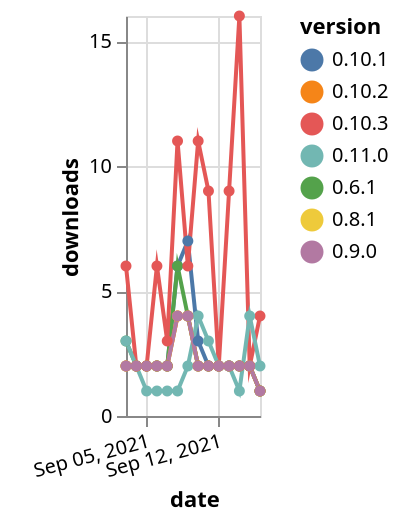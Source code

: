 {"$schema": "https://vega.github.io/schema/vega-lite/v5.json", "description": "A simple bar chart with embedded data.", "data": {"values": [{"date": "2021-09-03", "total": 3892, "delta": 2, "version": "0.10.1"}, {"date": "2021-09-04", "total": 3894, "delta": 2, "version": "0.10.1"}, {"date": "2021-09-05", "total": 3896, "delta": 2, "version": "0.10.1"}, {"date": "2021-09-06", "total": 3898, "delta": 2, "version": "0.10.1"}, {"date": "2021-09-07", "total": 3900, "delta": 2, "version": "0.10.1"}, {"date": "2021-09-08", "total": 3906, "delta": 6, "version": "0.10.1"}, {"date": "2021-09-09", "total": 3913, "delta": 7, "version": "0.10.1"}, {"date": "2021-09-10", "total": 3916, "delta": 3, "version": "0.10.1"}, {"date": "2021-09-11", "total": 3918, "delta": 2, "version": "0.10.1"}, {"date": "2021-09-12", "total": 3920, "delta": 2, "version": "0.10.1"}, {"date": "2021-09-13", "total": 3922, "delta": 2, "version": "0.10.1"}, {"date": "2021-09-14", "total": 3924, "delta": 2, "version": "0.10.1"}, {"date": "2021-09-15", "total": 3926, "delta": 2, "version": "0.10.1"}, {"date": "2021-09-16", "total": 3927, "delta": 1, "version": "0.10.1"}, {"date": "2021-09-03", "total": 2942, "delta": 2, "version": "0.8.1"}, {"date": "2021-09-04", "total": 2944, "delta": 2, "version": "0.8.1"}, {"date": "2021-09-05", "total": 2946, "delta": 2, "version": "0.8.1"}, {"date": "2021-09-06", "total": 2948, "delta": 2, "version": "0.8.1"}, {"date": "2021-09-07", "total": 2950, "delta": 2, "version": "0.8.1"}, {"date": "2021-09-08", "total": 2954, "delta": 4, "version": "0.8.1"}, {"date": "2021-09-09", "total": 2958, "delta": 4, "version": "0.8.1"}, {"date": "2021-09-10", "total": 2960, "delta": 2, "version": "0.8.1"}, {"date": "2021-09-11", "total": 2962, "delta": 2, "version": "0.8.1"}, {"date": "2021-09-12", "total": 2964, "delta": 2, "version": "0.8.1"}, {"date": "2021-09-13", "total": 2966, "delta": 2, "version": "0.8.1"}, {"date": "2021-09-14", "total": 2968, "delta": 2, "version": "0.8.1"}, {"date": "2021-09-15", "total": 2970, "delta": 2, "version": "0.8.1"}, {"date": "2021-09-16", "total": 2971, "delta": 1, "version": "0.8.1"}, {"date": "2021-09-03", "total": 4187, "delta": 3, "version": "0.6.1"}, {"date": "2021-09-04", "total": 4189, "delta": 2, "version": "0.6.1"}, {"date": "2021-09-05", "total": 4191, "delta": 2, "version": "0.6.1"}, {"date": "2021-09-06", "total": 4193, "delta": 2, "version": "0.6.1"}, {"date": "2021-09-07", "total": 4195, "delta": 2, "version": "0.6.1"}, {"date": "2021-09-08", "total": 4201, "delta": 6, "version": "0.6.1"}, {"date": "2021-09-09", "total": 4205, "delta": 4, "version": "0.6.1"}, {"date": "2021-09-10", "total": 4207, "delta": 2, "version": "0.6.1"}, {"date": "2021-09-11", "total": 4209, "delta": 2, "version": "0.6.1"}, {"date": "2021-09-12", "total": 4211, "delta": 2, "version": "0.6.1"}, {"date": "2021-09-13", "total": 4213, "delta": 2, "version": "0.6.1"}, {"date": "2021-09-14", "total": 4215, "delta": 2, "version": "0.6.1"}, {"date": "2021-09-15", "total": 4217, "delta": 2, "version": "0.6.1"}, {"date": "2021-09-16", "total": 4218, "delta": 1, "version": "0.6.1"}, {"date": "2021-09-03", "total": 7547, "delta": 6, "version": "0.10.3"}, {"date": "2021-09-04", "total": 7549, "delta": 2, "version": "0.10.3"}, {"date": "2021-09-05", "total": 7551, "delta": 2, "version": "0.10.3"}, {"date": "2021-09-06", "total": 7557, "delta": 6, "version": "0.10.3"}, {"date": "2021-09-07", "total": 7560, "delta": 3, "version": "0.10.3"}, {"date": "2021-09-08", "total": 7571, "delta": 11, "version": "0.10.3"}, {"date": "2021-09-09", "total": 7577, "delta": 6, "version": "0.10.3"}, {"date": "2021-09-10", "total": 7588, "delta": 11, "version": "0.10.3"}, {"date": "2021-09-11", "total": 7597, "delta": 9, "version": "0.10.3"}, {"date": "2021-09-12", "total": 7599, "delta": 2, "version": "0.10.3"}, {"date": "2021-09-13", "total": 7608, "delta": 9, "version": "0.10.3"}, {"date": "2021-09-14", "total": 7624, "delta": 16, "version": "0.10.3"}, {"date": "2021-09-15", "total": 7626, "delta": 2, "version": "0.10.3"}, {"date": "2021-09-16", "total": 7630, "delta": 4, "version": "0.10.3"}, {"date": "2021-09-03", "total": 1226, "delta": 3, "version": "0.11.0"}, {"date": "2021-09-04", "total": 1228, "delta": 2, "version": "0.11.0"}, {"date": "2021-09-05", "total": 1229, "delta": 1, "version": "0.11.0"}, {"date": "2021-09-06", "total": 1230, "delta": 1, "version": "0.11.0"}, {"date": "2021-09-07", "total": 1231, "delta": 1, "version": "0.11.0"}, {"date": "2021-09-08", "total": 1232, "delta": 1, "version": "0.11.0"}, {"date": "2021-09-09", "total": 1234, "delta": 2, "version": "0.11.0"}, {"date": "2021-09-10", "total": 1238, "delta": 4, "version": "0.11.0"}, {"date": "2021-09-11", "total": 1241, "delta": 3, "version": "0.11.0"}, {"date": "2021-09-12", "total": 1243, "delta": 2, "version": "0.11.0"}, {"date": "2021-09-13", "total": 1245, "delta": 2, "version": "0.11.0"}, {"date": "2021-09-14", "total": 1246, "delta": 1, "version": "0.11.0"}, {"date": "2021-09-15", "total": 1250, "delta": 4, "version": "0.11.0"}, {"date": "2021-09-16", "total": 1252, "delta": 2, "version": "0.11.0"}, {"date": "2021-09-03", "total": 3093, "delta": 2, "version": "0.10.2"}, {"date": "2021-09-04", "total": 3095, "delta": 2, "version": "0.10.2"}, {"date": "2021-09-05", "total": 3097, "delta": 2, "version": "0.10.2"}, {"date": "2021-09-06", "total": 3099, "delta": 2, "version": "0.10.2"}, {"date": "2021-09-07", "total": 3101, "delta": 2, "version": "0.10.2"}, {"date": "2021-09-08", "total": 3105, "delta": 4, "version": "0.10.2"}, {"date": "2021-09-09", "total": 3109, "delta": 4, "version": "0.10.2"}, {"date": "2021-09-10", "total": 3111, "delta": 2, "version": "0.10.2"}, {"date": "2021-09-11", "total": 3113, "delta": 2, "version": "0.10.2"}, {"date": "2021-09-12", "total": 3115, "delta": 2, "version": "0.10.2"}, {"date": "2021-09-13", "total": 3117, "delta": 2, "version": "0.10.2"}, {"date": "2021-09-14", "total": 3119, "delta": 2, "version": "0.10.2"}, {"date": "2021-09-15", "total": 3121, "delta": 2, "version": "0.10.2"}, {"date": "2021-09-16", "total": 3122, "delta": 1, "version": "0.10.2"}, {"date": "2021-09-03", "total": 2916, "delta": 2, "version": "0.9.0"}, {"date": "2021-09-04", "total": 2918, "delta": 2, "version": "0.9.0"}, {"date": "2021-09-05", "total": 2920, "delta": 2, "version": "0.9.0"}, {"date": "2021-09-06", "total": 2922, "delta": 2, "version": "0.9.0"}, {"date": "2021-09-07", "total": 2924, "delta": 2, "version": "0.9.0"}, {"date": "2021-09-08", "total": 2928, "delta": 4, "version": "0.9.0"}, {"date": "2021-09-09", "total": 2932, "delta": 4, "version": "0.9.0"}, {"date": "2021-09-10", "total": 2934, "delta": 2, "version": "0.9.0"}, {"date": "2021-09-11", "total": 2936, "delta": 2, "version": "0.9.0"}, {"date": "2021-09-12", "total": 2938, "delta": 2, "version": "0.9.0"}, {"date": "2021-09-13", "total": 2940, "delta": 2, "version": "0.9.0"}, {"date": "2021-09-14", "total": 2942, "delta": 2, "version": "0.9.0"}, {"date": "2021-09-15", "total": 2944, "delta": 2, "version": "0.9.0"}, {"date": "2021-09-16", "total": 2945, "delta": 1, "version": "0.9.0"}]}, "width": "container", "mark": {"type": "line", "point": {"filled": true}}, "encoding": {"x": {"field": "date", "type": "temporal", "timeUnit": "yearmonthdate", "title": "date", "axis": {"labelAngle": -15}}, "y": {"field": "delta", "type": "quantitative", "title": "downloads"}, "color": {"field": "version", "type": "nominal"}, "tooltip": {"field": "delta"}}}